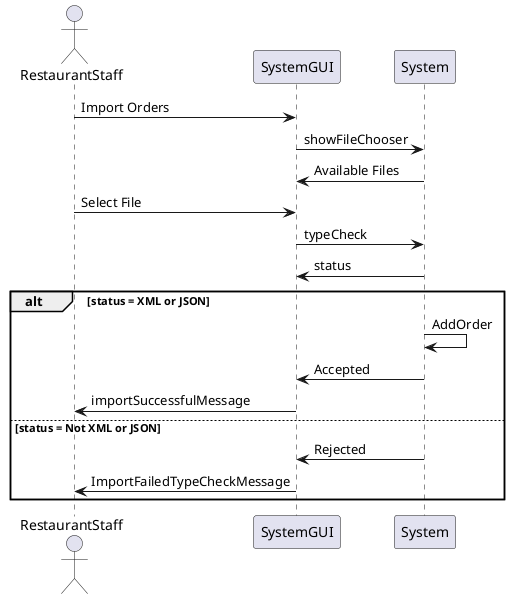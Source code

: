 @startuml
actor RestaurantStaff
participant SystemGUI
participant System

RestaurantStaff -> SystemGUI: Import Orders
SystemGUI -> System: showFileChooser
System -> SystemGUI: Available Files
RestaurantStaff -> SystemGUI: Select File
SystemGUI -> System: typeCheck
System -> SystemGUI: status

alt status = XML or JSON
    System -> System :AddOrder
    System -> SystemGUI : Accepted
    SystemGUI -> RestaurantStaff : importSuccessfulMessage

else status = Not XML or JSON
System -> SystemGUI :Rejected
SystemGUI -> RestaurantStaff : ImportFailedTypeCheckMessage
end
@enduml